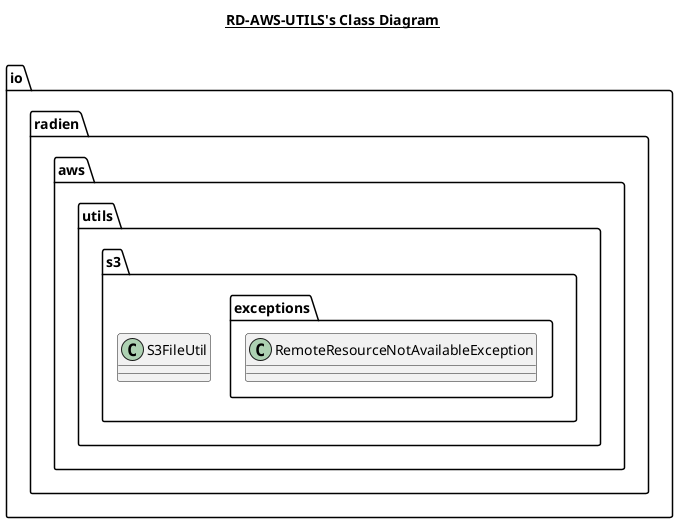 @startuml

title __RD-AWS-UTILS's Class Diagram__\n

  namespace io.radien.aws.utils.s3 {
    class io.radien.aws.utils.s3.S3FileUtil {
    }
  }
  

  namespace io.radien.aws.utils.s3 {
    namespace exceptions {
      class io.radien.aws.utils.s3.exceptions.RemoteResourceNotAvailableException {
      }
    }
  }
  








@enduml

